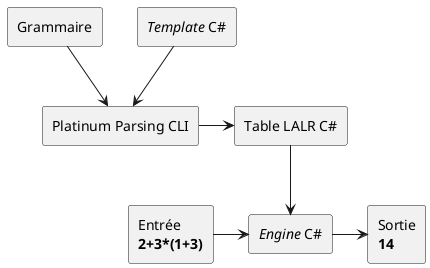 @startuml

skinparam monochrome true

rectangle "Grammaire" as grammar
rectangle "Entrée\n<b>2+3*(1+3)</b>" as input
rectangle "<i>Template</i> C#" as template
rectangle "Table LALR C#" as table
rectangle "Platinum Parsing CLI" as cli
rectangle "<i>Engine</i> C#" as engine
rectangle "Sortie\n<b>14</b>" as output

grammar --> cli
template --> cli
cli -> table
table --> engine
input -> engine
engine -> output

@enduml
